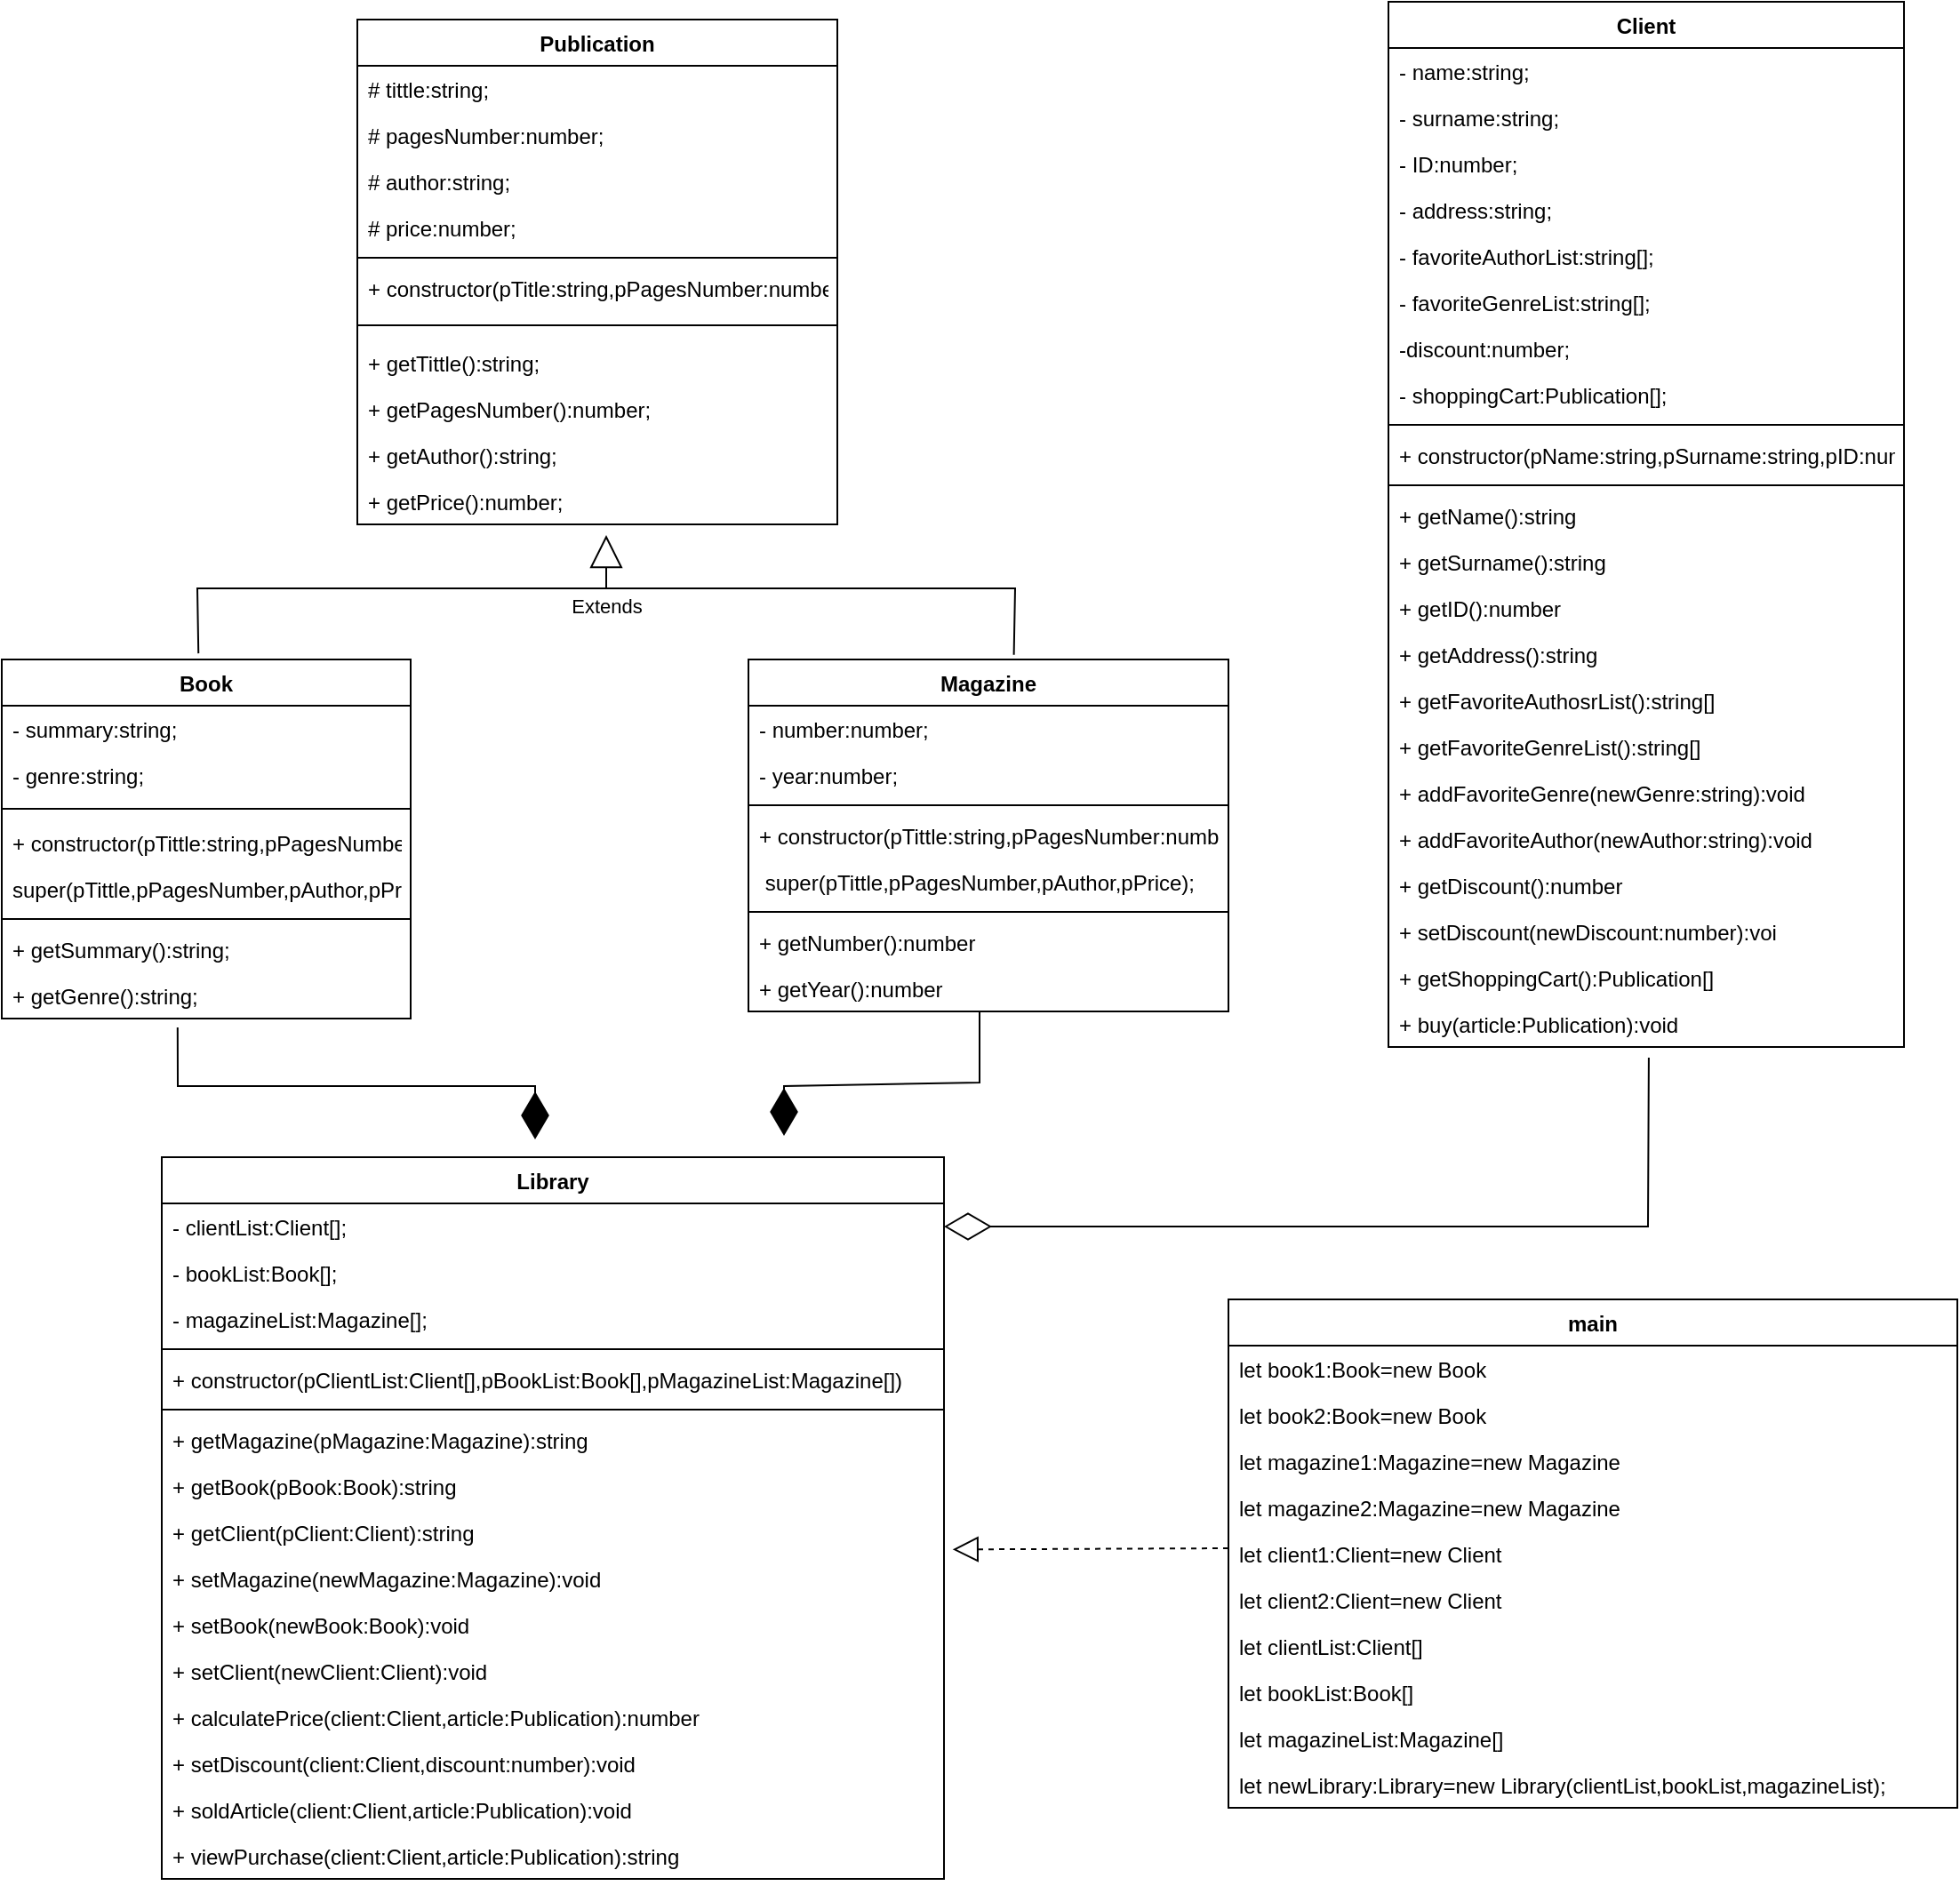 <mxfile version="20.4.1" type="github">
  <diagram id="yd57geWrQfO_D2EMsrdI" name="Página-1">
    <mxGraphModel dx="1108" dy="460" grid="1" gridSize="10" guides="1" tooltips="1" connect="1" arrows="1" fold="1" page="1" pageScale="1" pageWidth="1200" pageHeight="1920" math="0" shadow="0">
      <root>
        <mxCell id="0" />
        <mxCell id="1" parent="0" />
        <mxCell id="crTrlhbwJg0vsD91Bo2z-1" value="Publication" style="swimlane;fontStyle=1;align=center;verticalAlign=top;childLayout=stackLayout;horizontal=1;startSize=26;horizontalStack=0;resizeParent=1;resizeParentMax=0;resizeLast=0;collapsible=1;marginBottom=0;" parent="1" vertex="1">
          <mxGeometry x="270" y="40" width="270" height="284" as="geometry" />
        </mxCell>
        <mxCell id="crTrlhbwJg0vsD91Bo2z-2" value="# tittle:string;" style="text;strokeColor=none;fillColor=none;align=left;verticalAlign=top;spacingLeft=4;spacingRight=4;overflow=hidden;rotatable=0;points=[[0,0.5],[1,0.5]];portConstraint=eastwest;" parent="crTrlhbwJg0vsD91Bo2z-1" vertex="1">
          <mxGeometry y="26" width="270" height="26" as="geometry" />
        </mxCell>
        <mxCell id="crTrlhbwJg0vsD91Bo2z-18" value="# pagesNumber:number;" style="text;strokeColor=none;fillColor=none;align=left;verticalAlign=top;spacingLeft=4;spacingRight=4;overflow=hidden;rotatable=0;points=[[0,0.5],[1,0.5]];portConstraint=eastwest;" parent="crTrlhbwJg0vsD91Bo2z-1" vertex="1">
          <mxGeometry y="52" width="270" height="26" as="geometry" />
        </mxCell>
        <mxCell id="crTrlhbwJg0vsD91Bo2z-17" value="# author:string;" style="text;strokeColor=none;fillColor=none;align=left;verticalAlign=top;spacingLeft=4;spacingRight=4;overflow=hidden;rotatable=0;points=[[0,0.5],[1,0.5]];portConstraint=eastwest;" parent="crTrlhbwJg0vsD91Bo2z-1" vertex="1">
          <mxGeometry y="78" width="270" height="26" as="geometry" />
        </mxCell>
        <mxCell id="crTrlhbwJg0vsD91Bo2z-20" value="# price:number;" style="text;strokeColor=none;fillColor=none;align=left;verticalAlign=top;spacingLeft=4;spacingRight=4;overflow=hidden;rotatable=0;points=[[0,0.5],[1,0.5]];portConstraint=eastwest;" parent="crTrlhbwJg0vsD91Bo2z-1" vertex="1">
          <mxGeometry y="104" width="270" height="26" as="geometry" />
        </mxCell>
        <mxCell id="crTrlhbwJg0vsD91Bo2z-3" value="" style="line;strokeWidth=1;fillColor=none;align=left;verticalAlign=middle;spacingTop=-1;spacingLeft=3;spacingRight=3;rotatable=0;labelPosition=right;points=[];portConstraint=eastwest;strokeColor=inherit;" parent="crTrlhbwJg0vsD91Bo2z-1" vertex="1">
          <mxGeometry y="130" width="270" height="8" as="geometry" />
        </mxCell>
        <mxCell id="crTrlhbwJg0vsD91Bo2z-4" value="+ constructor(pTitle:string,pPagesNumber:number,pAuthor:string,pPrice:number)" style="text;strokeColor=none;fillColor=none;align=left;verticalAlign=top;spacingLeft=4;spacingRight=4;overflow=hidden;rotatable=0;points=[[0,0.5],[1,0.5]];portConstraint=eastwest;" parent="crTrlhbwJg0vsD91Bo2z-1" vertex="1">
          <mxGeometry y="138" width="270" height="26" as="geometry" />
        </mxCell>
        <mxCell id="crTrlhbwJg0vsD91Bo2z-26" value="" style="line;strokeWidth=1;fillColor=none;align=left;verticalAlign=middle;spacingTop=-1;spacingLeft=3;spacingRight=3;rotatable=0;labelPosition=right;points=[];portConstraint=eastwest;strokeColor=inherit;" parent="crTrlhbwJg0vsD91Bo2z-1" vertex="1">
          <mxGeometry y="164" width="270" height="16" as="geometry" />
        </mxCell>
        <mxCell id="crTrlhbwJg0vsD91Bo2z-24" value="+ getTittle():string;" style="text;strokeColor=none;fillColor=none;align=left;verticalAlign=top;spacingLeft=4;spacingRight=4;overflow=hidden;rotatable=0;points=[[0,0.5],[1,0.5]];portConstraint=eastwest;" parent="crTrlhbwJg0vsD91Bo2z-1" vertex="1">
          <mxGeometry y="180" width="270" height="26" as="geometry" />
        </mxCell>
        <mxCell id="crTrlhbwJg0vsD91Bo2z-29" value="+ getPagesNumber():number;" style="text;strokeColor=none;fillColor=none;align=left;verticalAlign=top;spacingLeft=4;spacingRight=4;overflow=hidden;rotatable=0;points=[[0,0.5],[1,0.5]];portConstraint=eastwest;" parent="crTrlhbwJg0vsD91Bo2z-1" vertex="1">
          <mxGeometry y="206" width="270" height="26" as="geometry" />
        </mxCell>
        <mxCell id="crTrlhbwJg0vsD91Bo2z-28" value="+ getAuthor():string;" style="text;strokeColor=none;fillColor=none;align=left;verticalAlign=top;spacingLeft=4;spacingRight=4;overflow=hidden;rotatable=0;points=[[0,0.5],[1,0.5]];portConstraint=eastwest;" parent="crTrlhbwJg0vsD91Bo2z-1" vertex="1">
          <mxGeometry y="232" width="270" height="26" as="geometry" />
        </mxCell>
        <mxCell id="crTrlhbwJg0vsD91Bo2z-21" value="+ getPrice():number;" style="text;strokeColor=none;fillColor=none;align=left;verticalAlign=top;spacingLeft=4;spacingRight=4;overflow=hidden;rotatable=0;points=[[0,0.5],[1,0.5]];portConstraint=eastwest;" parent="crTrlhbwJg0vsD91Bo2z-1" vertex="1">
          <mxGeometry y="258" width="270" height="26" as="geometry" />
        </mxCell>
        <mxCell id="crTrlhbwJg0vsD91Bo2z-5" value="Book" style="swimlane;fontStyle=1;align=center;verticalAlign=top;childLayout=stackLayout;horizontal=1;startSize=26;horizontalStack=0;resizeParent=1;resizeParentMax=0;resizeLast=0;collapsible=1;marginBottom=0;" parent="1" vertex="1">
          <mxGeometry x="70" y="400" width="230" height="202" as="geometry" />
        </mxCell>
        <mxCell id="crTrlhbwJg0vsD91Bo2z-30" value="- summary:string;" style="text;strokeColor=none;fillColor=none;align=left;verticalAlign=top;spacingLeft=4;spacingRight=4;overflow=hidden;rotatable=0;points=[[0,0.5],[1,0.5]];portConstraint=eastwest;" parent="crTrlhbwJg0vsD91Bo2z-5" vertex="1">
          <mxGeometry y="26" width="230" height="26" as="geometry" />
        </mxCell>
        <mxCell id="crTrlhbwJg0vsD91Bo2z-31" value="- genre:string;" style="text;strokeColor=none;fillColor=none;align=left;verticalAlign=top;spacingLeft=4;spacingRight=4;overflow=hidden;rotatable=0;points=[[0,0.5],[1,0.5]];portConstraint=eastwest;" parent="crTrlhbwJg0vsD91Bo2z-5" vertex="1">
          <mxGeometry y="52" width="230" height="26" as="geometry" />
        </mxCell>
        <mxCell id="crTrlhbwJg0vsD91Bo2z-49" value="" style="line;strokeWidth=1;fillColor=none;align=left;verticalAlign=middle;spacingTop=-1;spacingLeft=3;spacingRight=3;rotatable=0;labelPosition=right;points=[];portConstraint=eastwest;strokeColor=inherit;" parent="crTrlhbwJg0vsD91Bo2z-5" vertex="1">
          <mxGeometry y="78" width="230" height="12" as="geometry" />
        </mxCell>
        <mxCell id="crTrlhbwJg0vsD91Bo2z-32" value="+ constructor(pTittle:string,pPagesNumber:number,pAuthor:string,pPrice:number,pSummary:string,pGenre:string)" style="text;strokeColor=none;fillColor=none;align=left;verticalAlign=top;spacingLeft=4;spacingRight=4;overflow=hidden;rotatable=0;points=[[0,0.5],[1,0.5]];portConstraint=eastwest;" parent="crTrlhbwJg0vsD91Bo2z-5" vertex="1">
          <mxGeometry y="90" width="230" height="26" as="geometry" />
        </mxCell>
        <mxCell id="crTrlhbwJg0vsD91Bo2z-50" value="super(pTittle,pPagesNumber,pAuthor,pPrice);" style="text;strokeColor=none;fillColor=none;align=left;verticalAlign=top;spacingLeft=4;spacingRight=4;overflow=hidden;rotatable=0;points=[[0,0.5],[1,0.5]];portConstraint=eastwest;" parent="crTrlhbwJg0vsD91Bo2z-5" vertex="1">
          <mxGeometry y="116" width="230" height="26" as="geometry" />
        </mxCell>
        <mxCell id="crTrlhbwJg0vsD91Bo2z-7" value="" style="line;strokeWidth=1;fillColor=none;align=left;verticalAlign=middle;spacingTop=-1;spacingLeft=3;spacingRight=3;rotatable=0;labelPosition=right;points=[];portConstraint=eastwest;strokeColor=inherit;" parent="crTrlhbwJg0vsD91Bo2z-5" vertex="1">
          <mxGeometry y="142" width="230" height="8" as="geometry" />
        </mxCell>
        <mxCell id="crTrlhbwJg0vsD91Bo2z-8" value="+ getSummary():string;" style="text;strokeColor=none;fillColor=none;align=left;verticalAlign=top;spacingLeft=4;spacingRight=4;overflow=hidden;rotatable=0;points=[[0,0.5],[1,0.5]];portConstraint=eastwest;" parent="crTrlhbwJg0vsD91Bo2z-5" vertex="1">
          <mxGeometry y="150" width="230" height="26" as="geometry" />
        </mxCell>
        <mxCell id="crTrlhbwJg0vsD91Bo2z-36" value="+ getGenre():string;" style="text;strokeColor=none;fillColor=none;align=left;verticalAlign=top;spacingLeft=4;spacingRight=4;overflow=hidden;rotatable=0;points=[[0,0.5],[1,0.5]];portConstraint=eastwest;" parent="crTrlhbwJg0vsD91Bo2z-5" vertex="1">
          <mxGeometry y="176" width="230" height="26" as="geometry" />
        </mxCell>
        <mxCell id="crTrlhbwJg0vsD91Bo2z-9" value="Magazine" style="swimlane;fontStyle=1;align=center;verticalAlign=top;childLayout=stackLayout;horizontal=1;startSize=26;horizontalStack=0;resizeParent=1;resizeParentMax=0;resizeLast=0;collapsible=1;marginBottom=0;" parent="1" vertex="1">
          <mxGeometry x="490" y="400" width="270" height="198" as="geometry" />
        </mxCell>
        <mxCell id="crTrlhbwJg0vsD91Bo2z-33" value="- number:number;" style="text;strokeColor=none;fillColor=none;align=left;verticalAlign=top;spacingLeft=4;spacingRight=4;overflow=hidden;rotatable=0;points=[[0,0.5],[1,0.5]];portConstraint=eastwest;" parent="crTrlhbwJg0vsD91Bo2z-9" vertex="1">
          <mxGeometry y="26" width="270" height="26" as="geometry" />
        </mxCell>
        <mxCell id="crTrlhbwJg0vsD91Bo2z-10" value="- year:number;" style="text;strokeColor=none;fillColor=none;align=left;verticalAlign=top;spacingLeft=4;spacingRight=4;overflow=hidden;rotatable=0;points=[[0,0.5],[1,0.5]];portConstraint=eastwest;" parent="crTrlhbwJg0vsD91Bo2z-9" vertex="1">
          <mxGeometry y="52" width="270" height="26" as="geometry" />
        </mxCell>
        <mxCell id="crTrlhbwJg0vsD91Bo2z-11" value="" style="line;strokeWidth=1;fillColor=none;align=left;verticalAlign=middle;spacingTop=-1;spacingLeft=3;spacingRight=3;rotatable=0;labelPosition=right;points=[];portConstraint=eastwest;strokeColor=inherit;" parent="crTrlhbwJg0vsD91Bo2z-9" vertex="1">
          <mxGeometry y="78" width="270" height="8" as="geometry" />
        </mxCell>
        <mxCell id="crTrlhbwJg0vsD91Bo2z-12" value="+ constructor(pTittle:string,pPagesNumber:number,pAuthor:string,pPrice:number,pSummary:string,pGenre:string)" style="text;strokeColor=none;fillColor=none;align=left;verticalAlign=top;spacingLeft=4;spacingRight=4;overflow=hidden;rotatable=0;points=[[0,0.5],[1,0.5]];portConstraint=eastwest;" parent="crTrlhbwJg0vsD91Bo2z-9" vertex="1">
          <mxGeometry y="86" width="270" height="26" as="geometry" />
        </mxCell>
        <mxCell id="crTrlhbwJg0vsD91Bo2z-52" value=" super(pTittle,pPagesNumber,pAuthor,pPrice);" style="text;strokeColor=none;fillColor=none;align=left;verticalAlign=top;spacingLeft=4;spacingRight=4;overflow=hidden;rotatable=0;points=[[0,0.5],[1,0.5]];portConstraint=eastwest;" parent="crTrlhbwJg0vsD91Bo2z-9" vertex="1">
          <mxGeometry y="112" width="270" height="26" as="geometry" />
        </mxCell>
        <mxCell id="crTrlhbwJg0vsD91Bo2z-51" value="" style="line;strokeWidth=1;fillColor=none;align=left;verticalAlign=middle;spacingTop=-1;spacingLeft=3;spacingRight=3;rotatable=0;labelPosition=right;points=[];portConstraint=eastwest;strokeColor=inherit;" parent="crTrlhbwJg0vsD91Bo2z-9" vertex="1">
          <mxGeometry y="138" width="270" height="8" as="geometry" />
        </mxCell>
        <mxCell id="crTrlhbwJg0vsD91Bo2z-39" value="+ getNumber():number" style="text;strokeColor=none;fillColor=none;align=left;verticalAlign=top;spacingLeft=4;spacingRight=4;overflow=hidden;rotatable=0;points=[[0,0.5],[1,0.5]];portConstraint=eastwest;" parent="crTrlhbwJg0vsD91Bo2z-9" vertex="1">
          <mxGeometry y="146" width="270" height="26" as="geometry" />
        </mxCell>
        <mxCell id="crTrlhbwJg0vsD91Bo2z-41" value="+ getYear():number" style="text;strokeColor=none;fillColor=none;align=left;verticalAlign=top;spacingLeft=4;spacingRight=4;overflow=hidden;rotatable=0;points=[[0,0.5],[1,0.5]];portConstraint=eastwest;" parent="crTrlhbwJg0vsD91Bo2z-9" vertex="1">
          <mxGeometry y="172" width="270" height="26" as="geometry" />
        </mxCell>
        <mxCell id="crTrlhbwJg0vsD91Bo2z-13" value="Client" style="swimlane;fontStyle=1;align=center;verticalAlign=top;childLayout=stackLayout;horizontal=1;startSize=26;horizontalStack=0;resizeParent=1;resizeParentMax=0;resizeLast=0;collapsible=1;marginBottom=0;" parent="1" vertex="1">
          <mxGeometry x="850" y="30" width="290" height="588" as="geometry" />
        </mxCell>
        <mxCell id="crTrlhbwJg0vsD91Bo2z-14" value="- name:string;" style="text;strokeColor=none;fillColor=none;align=left;verticalAlign=top;spacingLeft=4;spacingRight=4;overflow=hidden;rotatable=0;points=[[0,0.5],[1,0.5]];portConstraint=eastwest;" parent="crTrlhbwJg0vsD91Bo2z-13" vertex="1">
          <mxGeometry y="26" width="290" height="26" as="geometry" />
        </mxCell>
        <mxCell id="crTrlhbwJg0vsD91Bo2z-44" value="- surname:string;" style="text;strokeColor=none;fillColor=none;align=left;verticalAlign=top;spacingLeft=4;spacingRight=4;overflow=hidden;rotatable=0;points=[[0,0.5],[1,0.5]];portConstraint=eastwest;" parent="crTrlhbwJg0vsD91Bo2z-13" vertex="1">
          <mxGeometry y="52" width="290" height="26" as="geometry" />
        </mxCell>
        <mxCell id="crTrlhbwJg0vsD91Bo2z-43" value="- ID:number;" style="text;strokeColor=none;fillColor=none;align=left;verticalAlign=top;spacingLeft=4;spacingRight=4;overflow=hidden;rotatable=0;points=[[0,0.5],[1,0.5]];portConstraint=eastwest;" parent="crTrlhbwJg0vsD91Bo2z-13" vertex="1">
          <mxGeometry y="78" width="290" height="26" as="geometry" />
        </mxCell>
        <mxCell id="crTrlhbwJg0vsD91Bo2z-42" value="- address:string;" style="text;strokeColor=none;fillColor=none;align=left;verticalAlign=top;spacingLeft=4;spacingRight=4;overflow=hidden;rotatable=0;points=[[0,0.5],[1,0.5]];portConstraint=eastwest;" parent="crTrlhbwJg0vsD91Bo2z-13" vertex="1">
          <mxGeometry y="104" width="290" height="26" as="geometry" />
        </mxCell>
        <mxCell id="crTrlhbwJg0vsD91Bo2z-53" value="- favoriteAuthorList:string[];" style="text;strokeColor=none;fillColor=none;align=left;verticalAlign=top;spacingLeft=4;spacingRight=4;overflow=hidden;rotatable=0;points=[[0,0.5],[1,0.5]];portConstraint=eastwest;" parent="crTrlhbwJg0vsD91Bo2z-13" vertex="1">
          <mxGeometry y="130" width="290" height="26" as="geometry" />
        </mxCell>
        <mxCell id="crTrlhbwJg0vsD91Bo2z-55" value="- favoriteGenreList:string[];" style="text;strokeColor=none;fillColor=none;align=left;verticalAlign=top;spacingLeft=4;spacingRight=4;overflow=hidden;rotatable=0;points=[[0,0.5],[1,0.5]];portConstraint=eastwest;" parent="crTrlhbwJg0vsD91Bo2z-13" vertex="1">
          <mxGeometry y="156" width="290" height="26" as="geometry" />
        </mxCell>
        <mxCell id="crTrlhbwJg0vsD91Bo2z-57" value="-discount:number;" style="text;strokeColor=none;fillColor=none;align=left;verticalAlign=top;spacingLeft=4;spacingRight=4;overflow=hidden;rotatable=0;points=[[0,0.5],[1,0.5]];portConstraint=eastwest;" parent="crTrlhbwJg0vsD91Bo2z-13" vertex="1">
          <mxGeometry y="182" width="290" height="26" as="geometry" />
        </mxCell>
        <mxCell id="crTrlhbwJg0vsD91Bo2z-58" value="- shoppingCart:Publication[];" style="text;strokeColor=none;fillColor=none;align=left;verticalAlign=top;spacingLeft=4;spacingRight=4;overflow=hidden;rotatable=0;points=[[0,0.5],[1,0.5]];portConstraint=eastwest;" parent="crTrlhbwJg0vsD91Bo2z-13" vertex="1">
          <mxGeometry y="208" width="290" height="26" as="geometry" />
        </mxCell>
        <mxCell id="crTrlhbwJg0vsD91Bo2z-59" value="" style="line;strokeWidth=1;fillColor=none;align=left;verticalAlign=middle;spacingTop=-1;spacingLeft=3;spacingRight=3;rotatable=0;labelPosition=right;points=[];portConstraint=eastwest;strokeColor=inherit;" parent="crTrlhbwJg0vsD91Bo2z-13" vertex="1">
          <mxGeometry y="234" width="290" height="8" as="geometry" />
        </mxCell>
        <mxCell id="crTrlhbwJg0vsD91Bo2z-56" value="+ constructor(pName:string,pSurname:string,pID:number,pAddress:string,pDiscount:number)" style="text;strokeColor=none;fillColor=none;align=left;verticalAlign=top;spacingLeft=4;spacingRight=4;overflow=hidden;rotatable=0;points=[[0,0.5],[1,0.5]];portConstraint=eastwest;" parent="crTrlhbwJg0vsD91Bo2z-13" vertex="1">
          <mxGeometry y="242" width="290" height="26" as="geometry" />
        </mxCell>
        <mxCell id="crTrlhbwJg0vsD91Bo2z-15" value="" style="line;strokeWidth=1;fillColor=none;align=left;verticalAlign=middle;spacingTop=-1;spacingLeft=3;spacingRight=3;rotatable=0;labelPosition=right;points=[];portConstraint=eastwest;strokeColor=inherit;" parent="crTrlhbwJg0vsD91Bo2z-13" vertex="1">
          <mxGeometry y="268" width="290" height="8" as="geometry" />
        </mxCell>
        <mxCell id="crTrlhbwJg0vsD91Bo2z-16" value="+ getName():string" style="text;strokeColor=none;fillColor=none;align=left;verticalAlign=top;spacingLeft=4;spacingRight=4;overflow=hidden;rotatable=0;points=[[0,0.5],[1,0.5]];portConstraint=eastwest;" parent="crTrlhbwJg0vsD91Bo2z-13" vertex="1">
          <mxGeometry y="276" width="290" height="26" as="geometry" />
        </mxCell>
        <mxCell id="crTrlhbwJg0vsD91Bo2z-60" value="+ getSurname():string" style="text;strokeColor=none;fillColor=none;align=left;verticalAlign=top;spacingLeft=4;spacingRight=4;overflow=hidden;rotatable=0;points=[[0,0.5],[1,0.5]];portConstraint=eastwest;" parent="crTrlhbwJg0vsD91Bo2z-13" vertex="1">
          <mxGeometry y="302" width="290" height="26" as="geometry" />
        </mxCell>
        <mxCell id="crTrlhbwJg0vsD91Bo2z-63" value="+ getID():number" style="text;strokeColor=none;fillColor=none;align=left;verticalAlign=top;spacingLeft=4;spacingRight=4;overflow=hidden;rotatable=0;points=[[0,0.5],[1,0.5]];portConstraint=eastwest;" parent="crTrlhbwJg0vsD91Bo2z-13" vertex="1">
          <mxGeometry y="328" width="290" height="26" as="geometry" />
        </mxCell>
        <mxCell id="crTrlhbwJg0vsD91Bo2z-62" value="+ getAddress():string" style="text;strokeColor=none;fillColor=none;align=left;verticalAlign=top;spacingLeft=4;spacingRight=4;overflow=hidden;rotatable=0;points=[[0,0.5],[1,0.5]];portConstraint=eastwest;" parent="crTrlhbwJg0vsD91Bo2z-13" vertex="1">
          <mxGeometry y="354" width="290" height="26" as="geometry" />
        </mxCell>
        <mxCell id="crTrlhbwJg0vsD91Bo2z-61" value="+ getFavoriteAuthosrList():string[]" style="text;strokeColor=none;fillColor=none;align=left;verticalAlign=top;spacingLeft=4;spacingRight=4;overflow=hidden;rotatable=0;points=[[0,0.5],[1,0.5]];portConstraint=eastwest;" parent="crTrlhbwJg0vsD91Bo2z-13" vertex="1">
          <mxGeometry y="380" width="290" height="26" as="geometry" />
        </mxCell>
        <mxCell id="crTrlhbwJg0vsD91Bo2z-46" value="+ getFavoriteGenreList():string[]" style="text;strokeColor=none;fillColor=none;align=left;verticalAlign=top;spacingLeft=4;spacingRight=4;overflow=hidden;rotatable=0;points=[[0,0.5],[1,0.5]];portConstraint=eastwest;" parent="crTrlhbwJg0vsD91Bo2z-13" vertex="1">
          <mxGeometry y="406" width="290" height="26" as="geometry" />
        </mxCell>
        <mxCell id="crTrlhbwJg0vsD91Bo2z-47" value="+ addFavoriteGenre(newGenre:string):void" style="text;strokeColor=none;fillColor=none;align=left;verticalAlign=top;spacingLeft=4;spacingRight=4;overflow=hidden;rotatable=0;points=[[0,0.5],[1,0.5]];portConstraint=eastwest;" parent="crTrlhbwJg0vsD91Bo2z-13" vertex="1">
          <mxGeometry y="432" width="290" height="26" as="geometry" />
        </mxCell>
        <mxCell id="crTrlhbwJg0vsD91Bo2z-45" value="+ addFavoriteAuthor(newAuthor:string):void" style="text;strokeColor=none;fillColor=none;align=left;verticalAlign=top;spacingLeft=4;spacingRight=4;overflow=hidden;rotatable=0;points=[[0,0.5],[1,0.5]];portConstraint=eastwest;" parent="crTrlhbwJg0vsD91Bo2z-13" vertex="1">
          <mxGeometry y="458" width="290" height="26" as="geometry" />
        </mxCell>
        <mxCell id="crTrlhbwJg0vsD91Bo2z-64" value="+ getDiscount():number" style="text;strokeColor=none;fillColor=none;align=left;verticalAlign=top;spacingLeft=4;spacingRight=4;overflow=hidden;rotatable=0;points=[[0,0.5],[1,0.5]];portConstraint=eastwest;" parent="crTrlhbwJg0vsD91Bo2z-13" vertex="1">
          <mxGeometry y="484" width="290" height="26" as="geometry" />
        </mxCell>
        <mxCell id="crTrlhbwJg0vsD91Bo2z-66" value="+ setDiscount(newDiscount:number):voi" style="text;strokeColor=none;fillColor=none;align=left;verticalAlign=top;spacingLeft=4;spacingRight=4;overflow=hidden;rotatable=0;points=[[0,0.5],[1,0.5]];portConstraint=eastwest;" parent="crTrlhbwJg0vsD91Bo2z-13" vertex="1">
          <mxGeometry y="510" width="290" height="26" as="geometry" />
        </mxCell>
        <mxCell id="crTrlhbwJg0vsD91Bo2z-68" value="+ getShoppingCart():Publication[]" style="text;strokeColor=none;fillColor=none;align=left;verticalAlign=top;spacingLeft=4;spacingRight=4;overflow=hidden;rotatable=0;points=[[0,0.5],[1,0.5]];portConstraint=eastwest;" parent="crTrlhbwJg0vsD91Bo2z-13" vertex="1">
          <mxGeometry y="536" width="290" height="26" as="geometry" />
        </mxCell>
        <mxCell id="crTrlhbwJg0vsD91Bo2z-67" value="+ buy(article:Publication):void" style="text;strokeColor=none;fillColor=none;align=left;verticalAlign=top;spacingLeft=4;spacingRight=4;overflow=hidden;rotatable=0;points=[[0,0.5],[1,0.5]];portConstraint=eastwest;" parent="crTrlhbwJg0vsD91Bo2z-13" vertex="1">
          <mxGeometry y="562" width="290" height="26" as="geometry" />
        </mxCell>
        <mxCell id="crTrlhbwJg0vsD91Bo2z-69" value="Library" style="swimlane;fontStyle=1;align=center;verticalAlign=top;childLayout=stackLayout;horizontal=1;startSize=26;horizontalStack=0;resizeParent=1;resizeParentMax=0;resizeLast=0;collapsible=1;marginBottom=0;" parent="1" vertex="1">
          <mxGeometry x="160" y="680" width="440" height="406" as="geometry" />
        </mxCell>
        <mxCell id="crTrlhbwJg0vsD91Bo2z-70" value="- clientList:Client[];" style="text;strokeColor=none;fillColor=none;align=left;verticalAlign=top;spacingLeft=4;spacingRight=4;overflow=hidden;rotatable=0;points=[[0,0.5],[1,0.5]];portConstraint=eastwest;" parent="crTrlhbwJg0vsD91Bo2z-69" vertex="1">
          <mxGeometry y="26" width="440" height="26" as="geometry" />
        </mxCell>
        <mxCell id="crTrlhbwJg0vsD91Bo2z-74" value="- bookList:Book[];" style="text;strokeColor=none;fillColor=none;align=left;verticalAlign=top;spacingLeft=4;spacingRight=4;overflow=hidden;rotatable=0;points=[[0,0.5],[1,0.5]];portConstraint=eastwest;" parent="crTrlhbwJg0vsD91Bo2z-69" vertex="1">
          <mxGeometry y="52" width="440" height="26" as="geometry" />
        </mxCell>
        <mxCell id="crTrlhbwJg0vsD91Bo2z-77" value="- magazineList:Magazine[];" style="text;strokeColor=none;fillColor=none;align=left;verticalAlign=top;spacingLeft=4;spacingRight=4;overflow=hidden;rotatable=0;points=[[0,0.5],[1,0.5]];portConstraint=eastwest;" parent="crTrlhbwJg0vsD91Bo2z-69" vertex="1">
          <mxGeometry y="78" width="440" height="26" as="geometry" />
        </mxCell>
        <mxCell id="crTrlhbwJg0vsD91Bo2z-84" value="" style="line;strokeWidth=1;fillColor=none;align=left;verticalAlign=middle;spacingTop=-1;spacingLeft=3;spacingRight=3;rotatable=0;labelPosition=right;points=[];portConstraint=eastwest;strokeColor=inherit;" parent="crTrlhbwJg0vsD91Bo2z-69" vertex="1">
          <mxGeometry y="104" width="440" height="8" as="geometry" />
        </mxCell>
        <mxCell id="crTrlhbwJg0vsD91Bo2z-76" value="+ constructor(pClientList:Client[],pBookList:Book[],pMagazineList:Magazine[])" style="text;strokeColor=none;fillColor=none;align=left;verticalAlign=top;spacingLeft=4;spacingRight=4;overflow=hidden;rotatable=0;points=[[0,0.5],[1,0.5]];portConstraint=eastwest;" parent="crTrlhbwJg0vsD91Bo2z-69" vertex="1">
          <mxGeometry y="112" width="440" height="26" as="geometry" />
        </mxCell>
        <mxCell id="crTrlhbwJg0vsD91Bo2z-71" value="" style="line;strokeWidth=1;fillColor=none;align=left;verticalAlign=middle;spacingTop=-1;spacingLeft=3;spacingRight=3;rotatable=0;labelPosition=right;points=[];portConstraint=eastwest;strokeColor=inherit;" parent="crTrlhbwJg0vsD91Bo2z-69" vertex="1">
          <mxGeometry y="138" width="440" height="8" as="geometry" />
        </mxCell>
        <mxCell id="crTrlhbwJg0vsD91Bo2z-83" value="+ getMagazine(pMagazine:Magazine):string" style="text;strokeColor=none;fillColor=none;align=left;verticalAlign=top;spacingLeft=4;spacingRight=4;overflow=hidden;rotatable=0;points=[[0,0.5],[1,0.5]];portConstraint=eastwest;" parent="crTrlhbwJg0vsD91Bo2z-69" vertex="1">
          <mxGeometry y="146" width="440" height="26" as="geometry" />
        </mxCell>
        <mxCell id="crTrlhbwJg0vsD91Bo2z-75" value="+ getBook(pBook:Book):string" style="text;strokeColor=none;fillColor=none;align=left;verticalAlign=top;spacingLeft=4;spacingRight=4;overflow=hidden;rotatable=0;points=[[0,0.5],[1,0.5]];portConstraint=eastwest;" parent="crTrlhbwJg0vsD91Bo2z-69" vertex="1">
          <mxGeometry y="172" width="440" height="26" as="geometry" />
        </mxCell>
        <mxCell id="crTrlhbwJg0vsD91Bo2z-73" value="+ getClient(pClient:Client):string" style="text;strokeColor=none;fillColor=none;align=left;verticalAlign=top;spacingLeft=4;spacingRight=4;overflow=hidden;rotatable=0;points=[[0,0.5],[1,0.5]];portConstraint=eastwest;" parent="crTrlhbwJg0vsD91Bo2z-69" vertex="1">
          <mxGeometry y="198" width="440" height="26" as="geometry" />
        </mxCell>
        <mxCell id="crTrlhbwJg0vsD91Bo2z-72" value="+ setMagazine(newMagazine:Magazine):void" style="text;strokeColor=none;fillColor=none;align=left;verticalAlign=top;spacingLeft=4;spacingRight=4;overflow=hidden;rotatable=0;points=[[0,0.5],[1,0.5]];portConstraint=eastwest;" parent="crTrlhbwJg0vsD91Bo2z-69" vertex="1">
          <mxGeometry y="224" width="440" height="26" as="geometry" />
        </mxCell>
        <mxCell id="crTrlhbwJg0vsD91Bo2z-79" value="+ setBook(newBook:Book):void" style="text;strokeColor=none;fillColor=none;align=left;verticalAlign=top;spacingLeft=4;spacingRight=4;overflow=hidden;rotatable=0;points=[[0,0.5],[1,0.5]];portConstraint=eastwest;" parent="crTrlhbwJg0vsD91Bo2z-69" vertex="1">
          <mxGeometry y="250" width="440" height="26" as="geometry" />
        </mxCell>
        <mxCell id="crTrlhbwJg0vsD91Bo2z-82" value="+ setClient(newClient:Client):void" style="text;strokeColor=none;fillColor=none;align=left;verticalAlign=top;spacingLeft=4;spacingRight=4;overflow=hidden;rotatable=0;points=[[0,0.5],[1,0.5]];portConstraint=eastwest;" parent="crTrlhbwJg0vsD91Bo2z-69" vertex="1">
          <mxGeometry y="276" width="440" height="26" as="geometry" />
        </mxCell>
        <mxCell id="crTrlhbwJg0vsD91Bo2z-81" value="+ calculatePrice(client:Client,article:Publication):number" style="text;strokeColor=none;fillColor=none;align=left;verticalAlign=top;spacingLeft=4;spacingRight=4;overflow=hidden;rotatable=0;points=[[0,0.5],[1,0.5]];portConstraint=eastwest;" parent="crTrlhbwJg0vsD91Bo2z-69" vertex="1">
          <mxGeometry y="302" width="440" height="26" as="geometry" />
        </mxCell>
        <mxCell id="crTrlhbwJg0vsD91Bo2z-80" value="+ setDiscount(client:Client,discount:number):void" style="text;strokeColor=none;fillColor=none;align=left;verticalAlign=top;spacingLeft=4;spacingRight=4;overflow=hidden;rotatable=0;points=[[0,0.5],[1,0.5]];portConstraint=eastwest;" parent="crTrlhbwJg0vsD91Bo2z-69" vertex="1">
          <mxGeometry y="328" width="440" height="26" as="geometry" />
        </mxCell>
        <mxCell id="crTrlhbwJg0vsD91Bo2z-78" value="+ soldArticle(client:Client,article:Publication):void" style="text;strokeColor=none;fillColor=none;align=left;verticalAlign=top;spacingLeft=4;spacingRight=4;overflow=hidden;rotatable=0;points=[[0,0.5],[1,0.5]];portConstraint=eastwest;" parent="crTrlhbwJg0vsD91Bo2z-69" vertex="1">
          <mxGeometry y="354" width="440" height="26" as="geometry" />
        </mxCell>
        <mxCell id="crTrlhbwJg0vsD91Bo2z-85" value="+ viewPurchase(client:Client,article:Publication):string" style="text;strokeColor=none;fillColor=none;align=left;verticalAlign=top;spacingLeft=4;spacingRight=4;overflow=hidden;rotatable=0;points=[[0,0.5],[1,0.5]];portConstraint=eastwest;" parent="crTrlhbwJg0vsD91Bo2z-69" vertex="1">
          <mxGeometry y="380" width="440" height="26" as="geometry" />
        </mxCell>
        <mxCell id="crTrlhbwJg0vsD91Bo2z-86" value="main" style="swimlane;fontStyle=1;align=center;verticalAlign=top;childLayout=stackLayout;horizontal=1;startSize=26;horizontalStack=0;resizeParent=1;resizeParentMax=0;resizeLast=0;collapsible=1;marginBottom=0;" parent="1" vertex="1">
          <mxGeometry x="760" y="760" width="410" height="286" as="geometry" />
        </mxCell>
        <mxCell id="crTrlhbwJg0vsD91Bo2z-90" value="let book1:Book=new Book" style="text;strokeColor=none;fillColor=none;align=left;verticalAlign=top;spacingLeft=4;spacingRight=4;overflow=hidden;rotatable=0;points=[[0,0.5],[1,0.5]];portConstraint=eastwest;" parent="crTrlhbwJg0vsD91Bo2z-86" vertex="1">
          <mxGeometry y="26" width="410" height="26" as="geometry" />
        </mxCell>
        <mxCell id="crTrlhbwJg0vsD91Bo2z-91" value="let book2:Book=new Book" style="text;strokeColor=none;fillColor=none;align=left;verticalAlign=top;spacingLeft=4;spacingRight=4;overflow=hidden;rotatable=0;points=[[0,0.5],[1,0.5]];portConstraint=eastwest;" parent="crTrlhbwJg0vsD91Bo2z-86" vertex="1">
          <mxGeometry y="52" width="410" height="26" as="geometry" />
        </mxCell>
        <mxCell id="crTrlhbwJg0vsD91Bo2z-87" value="let magazine1:Magazine=new Magazine" style="text;strokeColor=none;fillColor=none;align=left;verticalAlign=top;spacingLeft=4;spacingRight=4;overflow=hidden;rotatable=0;points=[[0,0.5],[1,0.5]];portConstraint=eastwest;" parent="crTrlhbwJg0vsD91Bo2z-86" vertex="1">
          <mxGeometry y="78" width="410" height="26" as="geometry" />
        </mxCell>
        <mxCell id="crTrlhbwJg0vsD91Bo2z-94" value="let magazine2:Magazine=new Magazine" style="text;strokeColor=none;fillColor=none;align=left;verticalAlign=top;spacingLeft=4;spacingRight=4;overflow=hidden;rotatable=0;points=[[0,0.5],[1,0.5]];portConstraint=eastwest;" parent="crTrlhbwJg0vsD91Bo2z-86" vertex="1">
          <mxGeometry y="104" width="410" height="26" as="geometry" />
        </mxCell>
        <mxCell id="crTrlhbwJg0vsD91Bo2z-96" value="let client1:Client=new Client" style="text;strokeColor=none;fillColor=none;align=left;verticalAlign=top;spacingLeft=4;spacingRight=4;overflow=hidden;rotatable=0;points=[[0,0.5],[1,0.5]];portConstraint=eastwest;" parent="crTrlhbwJg0vsD91Bo2z-86" vertex="1">
          <mxGeometry y="130" width="410" height="26" as="geometry" />
        </mxCell>
        <mxCell id="crTrlhbwJg0vsD91Bo2z-97" value="let client2:Client=new Client" style="text;strokeColor=none;fillColor=none;align=left;verticalAlign=top;spacingLeft=4;spacingRight=4;overflow=hidden;rotatable=0;points=[[0,0.5],[1,0.5]];portConstraint=eastwest;" parent="crTrlhbwJg0vsD91Bo2z-86" vertex="1">
          <mxGeometry y="156" width="410" height="26" as="geometry" />
        </mxCell>
        <mxCell id="crTrlhbwJg0vsD91Bo2z-98" value="let clientList:Client[]" style="text;strokeColor=none;fillColor=none;align=left;verticalAlign=top;spacingLeft=4;spacingRight=4;overflow=hidden;rotatable=0;points=[[0,0.5],[1,0.5]];portConstraint=eastwest;" parent="crTrlhbwJg0vsD91Bo2z-86" vertex="1">
          <mxGeometry y="182" width="410" height="26" as="geometry" />
        </mxCell>
        <mxCell id="crTrlhbwJg0vsD91Bo2z-99" value="let bookList:Book[]" style="text;strokeColor=none;fillColor=none;align=left;verticalAlign=top;spacingLeft=4;spacingRight=4;overflow=hidden;rotatable=0;points=[[0,0.5],[1,0.5]];portConstraint=eastwest;" parent="crTrlhbwJg0vsD91Bo2z-86" vertex="1">
          <mxGeometry y="208" width="410" height="26" as="geometry" />
        </mxCell>
        <mxCell id="crTrlhbwJg0vsD91Bo2z-100" value="let magazineList:Magazine[]" style="text;strokeColor=none;fillColor=none;align=left;verticalAlign=top;spacingLeft=4;spacingRight=4;overflow=hidden;rotatable=0;points=[[0,0.5],[1,0.5]];portConstraint=eastwest;" parent="crTrlhbwJg0vsD91Bo2z-86" vertex="1">
          <mxGeometry y="234" width="410" height="26" as="geometry" />
        </mxCell>
        <mxCell id="crTrlhbwJg0vsD91Bo2z-92" value="let newLibrary:Library=new Library(clientList,bookList,magazineList);" style="text;strokeColor=none;fillColor=none;align=left;verticalAlign=top;spacingLeft=4;spacingRight=4;overflow=hidden;rotatable=0;points=[[0,0.5],[1,0.5]];portConstraint=eastwest;" parent="crTrlhbwJg0vsD91Bo2z-86" vertex="1">
          <mxGeometry y="260" width="410" height="26" as="geometry" />
        </mxCell>
        <mxCell id="crTrlhbwJg0vsD91Bo2z-113" value="" style="endArrow=block;dashed=1;endFill=0;endSize=12;html=1;rounded=0;entryX=1.011;entryY=0.872;entryDx=0;entryDy=0;entryPerimeter=0;" parent="1" target="crTrlhbwJg0vsD91Bo2z-73" edge="1">
          <mxGeometry width="160" relative="1" as="geometry">
            <mxPoint x="760" y="900" as="sourcePoint" />
            <mxPoint x="610" y="900" as="targetPoint" />
          </mxGeometry>
        </mxCell>
        <mxCell id="crTrlhbwJg0vsD91Bo2z-114" value="Extends" style="endArrow=block;endSize=16;endFill=0;html=1;rounded=0;exitX=0.481;exitY=-0.017;exitDx=0;exitDy=0;exitPerimeter=0;" parent="1" source="crTrlhbwJg0vsD91Bo2z-5" edge="1">
          <mxGeometry x="0.798" y="-10" width="160" relative="1" as="geometry">
            <mxPoint x="250" y="360" as="sourcePoint" />
            <mxPoint x="410" y="330" as="targetPoint" />
            <Array as="points">
              <mxPoint x="180" y="360" />
              <mxPoint x="410" y="360" />
            </Array>
            <mxPoint x="-10" y="10" as="offset" />
          </mxGeometry>
        </mxCell>
        <mxCell id="crTrlhbwJg0vsD91Bo2z-115" value="" style="endArrow=none;html=1;rounded=0;entryX=0.553;entryY=-0.013;entryDx=0;entryDy=0;entryPerimeter=0;" parent="1" target="crTrlhbwJg0vsD91Bo2z-9" edge="1">
          <mxGeometry width="50" height="50" relative="1" as="geometry">
            <mxPoint x="410" y="360" as="sourcePoint" />
            <mxPoint x="620" y="360" as="targetPoint" />
            <Array as="points">
              <mxPoint x="640" y="360" />
            </Array>
          </mxGeometry>
        </mxCell>
        <mxCell id="_76aB7dR15ZvnXEYPBzn-1" value="" style="endArrow=diamondThin;endFill=1;endSize=24;html=1;rounded=0;" parent="1" edge="1">
          <mxGeometry width="160" relative="1" as="geometry">
            <mxPoint x="620" y="598" as="sourcePoint" />
            <mxPoint x="510" y="668" as="targetPoint" />
            <Array as="points">
              <mxPoint x="620" y="638" />
              <mxPoint x="510" y="640" />
            </Array>
          </mxGeometry>
        </mxCell>
        <mxCell id="_76aB7dR15ZvnXEYPBzn-2" value="" style="endArrow=diamondThin;endFill=1;endSize=24;html=1;rounded=0;exitX=0.43;exitY=1.192;exitDx=0;exitDy=0;exitPerimeter=0;" parent="1" source="crTrlhbwJg0vsD91Bo2z-36" edge="1">
          <mxGeometry width="160" relative="1" as="geometry">
            <mxPoint x="220" y="640" as="sourcePoint" />
            <mxPoint x="370" y="670" as="targetPoint" />
            <Array as="points">
              <mxPoint x="169" y="640" />
              <mxPoint x="370" y="640" />
            </Array>
          </mxGeometry>
        </mxCell>
        <mxCell id="_76aB7dR15ZvnXEYPBzn-3" value="" style="endArrow=diamondThin;endFill=0;endSize=24;html=1;rounded=0;exitX=0.505;exitY=1.231;exitDx=0;exitDy=0;exitPerimeter=0;entryX=1;entryY=0.5;entryDx=0;entryDy=0;" parent="1" source="crTrlhbwJg0vsD91Bo2z-67" target="crTrlhbwJg0vsD91Bo2z-70" edge="1">
          <mxGeometry width="160" relative="1" as="geometry">
            <mxPoint x="930" y="740" as="sourcePoint" />
            <mxPoint x="600" y="740" as="targetPoint" />
            <Array as="points">
              <mxPoint x="996" y="719" />
            </Array>
          </mxGeometry>
        </mxCell>
      </root>
    </mxGraphModel>
  </diagram>
</mxfile>
